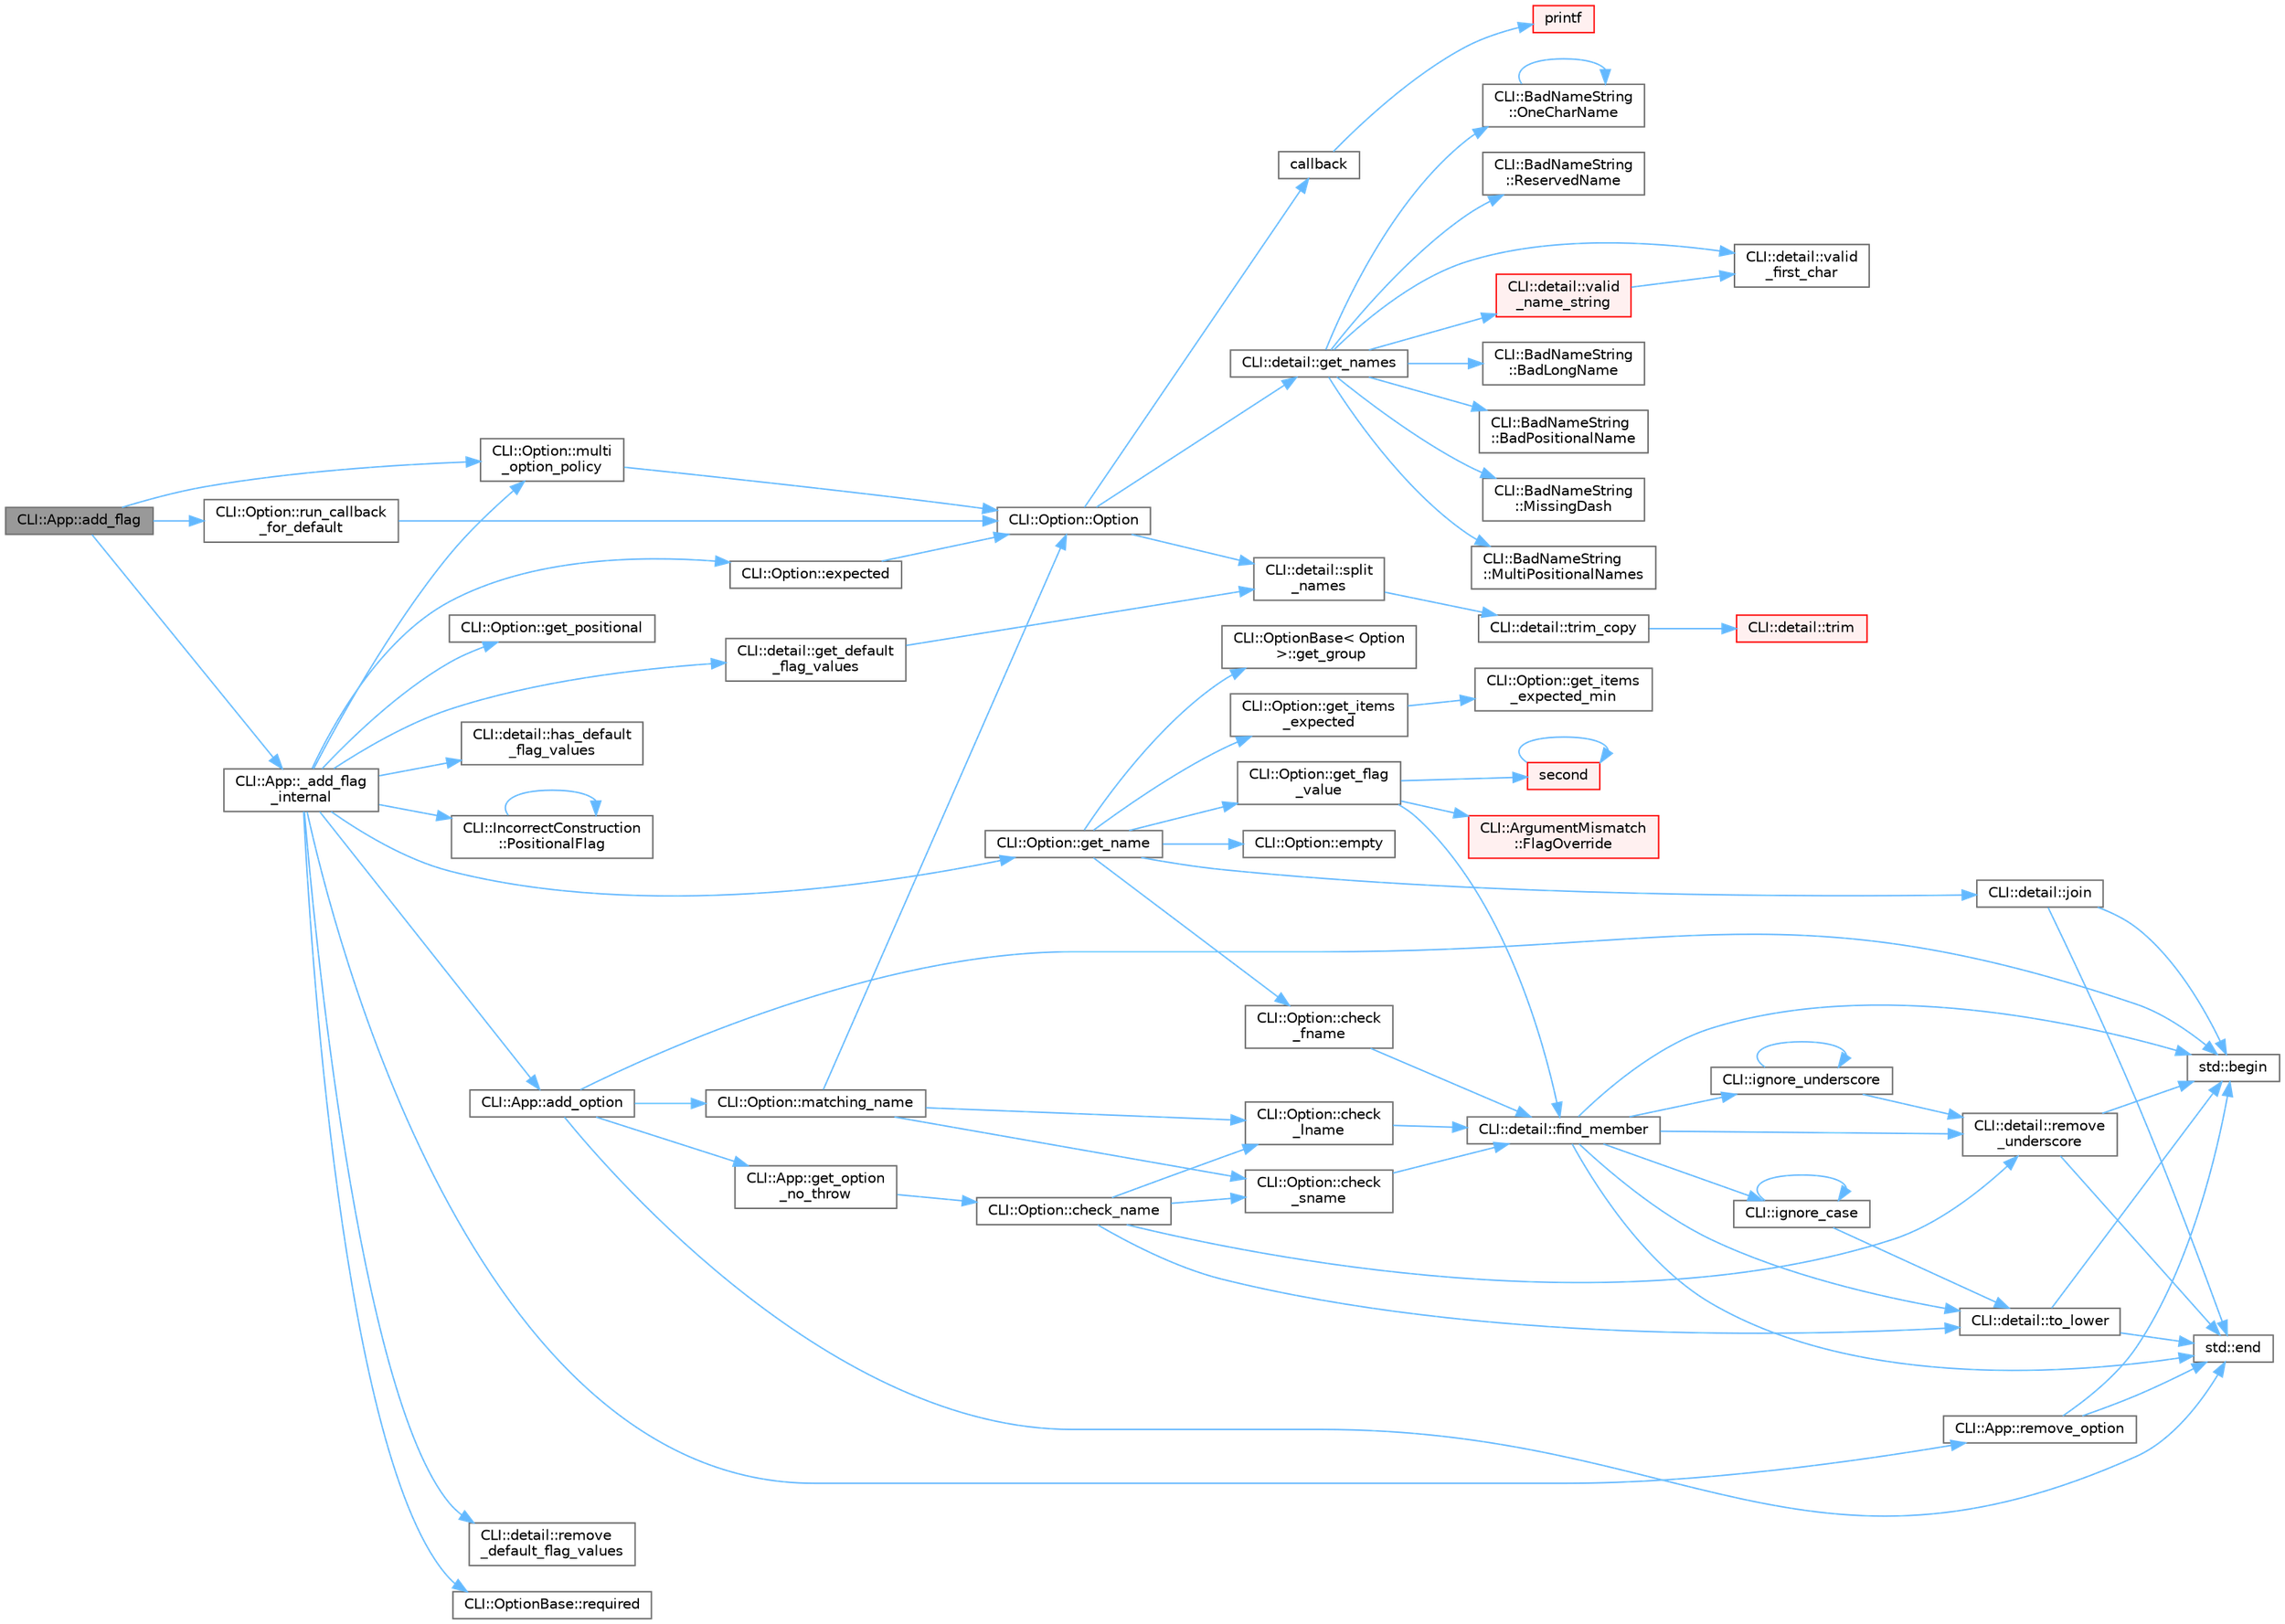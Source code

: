 digraph "CLI::App::add_flag"
{
 // LATEX_PDF_SIZE
  bgcolor="transparent";
  edge [fontname=Helvetica,fontsize=10,labelfontname=Helvetica,labelfontsize=10];
  node [fontname=Helvetica,fontsize=10,shape=box,height=0.2,width=0.4];
  rankdir="LR";
  Node1 [id="Node000001",label="CLI::App::add_flag",height=0.2,width=0.4,color="gray40", fillcolor="grey60", style="filled", fontcolor="black",tooltip="Vector version to capture multiple flags."];
  Node1 -> Node2 [id="edge1_Node000001_Node000002",color="steelblue1",style="solid",tooltip=" "];
  Node2 [id="Node000002",label="CLI::App::_add_flag\l_internal",height=0.2,width=0.4,color="grey40", fillcolor="white", style="filled",URL="$class_c_l_i_1_1_app.html#ac09345525410ce482948265f16f72cdf",tooltip="Internal function for adding a flag"];
  Node2 -> Node3 [id="edge2_Node000002_Node000003",color="steelblue1",style="solid",tooltip=" "];
  Node3 [id="Node000003",label="CLI::App::add_option",height=0.2,width=0.4,color="grey40", fillcolor="white", style="filled",URL="$class_c_l_i_1_1_app.html#adb68306d25a26400399d11efe7211dc4",tooltip=" "];
  Node3 -> Node4 [id="edge3_Node000003_Node000004",color="steelblue1",style="solid",tooltip=" "];
  Node4 [id="Node000004",label="std::begin",height=0.2,width=0.4,color="grey40", fillcolor="white", style="filled",URL="$namespacestd.html#aec76fc52a775d29bc4058c8e1405045a",tooltip=" "];
  Node3 -> Node5 [id="edge4_Node000003_Node000005",color="steelblue1",style="solid",tooltip=" "];
  Node5 [id="Node000005",label="std::end",height=0.2,width=0.4,color="grey40", fillcolor="white", style="filled",URL="$namespacestd.html#a35f71a4c49ddf38bb590177e3a4b2598",tooltip=" "];
  Node3 -> Node6 [id="edge5_Node000003_Node000006",color="steelblue1",style="solid",tooltip=" "];
  Node6 [id="Node000006",label="CLI::App::get_option\l_no_throw",height=0.2,width=0.4,color="grey40", fillcolor="white", style="filled",URL="$class_c_l_i_1_1_app.html#a029d50d6fdfde25e7f3e94ef2e525ccc",tooltip="Get an option by name (noexcept non-const version)"];
  Node6 -> Node7 [id="edge6_Node000006_Node000007",color="steelblue1",style="solid",tooltip=" "];
  Node7 [id="Node000007",label="CLI::Option::check_name",height=0.2,width=0.4,color="grey40", fillcolor="white", style="filled",URL="$class_c_l_i_1_1_option.html#a1f9eda27ddb1b2d520e29724d550f6a0",tooltip="Check a name. Requires \"-\" or \"--\" for short / long, supports positional name"];
  Node7 -> Node8 [id="edge7_Node000007_Node000008",color="steelblue1",style="solid",tooltip=" "];
  Node8 [id="Node000008",label="CLI::Option::check\l_lname",height=0.2,width=0.4,color="grey40", fillcolor="white", style="filled",URL="$class_c_l_i_1_1_option.html#a6e970efc39aa4984b9bb797d071ce34a",tooltip="Requires \"--\" to be removed from string"];
  Node8 -> Node9 [id="edge8_Node000008_Node000009",color="steelblue1",style="solid",tooltip=" "];
  Node9 [id="Node000009",label="CLI::detail::find_member",height=0.2,width=0.4,color="grey40", fillcolor="white", style="filled",URL="$namespace_c_l_i_1_1detail.html#ac94be0722dce2c7ff522ebc3fb80e33d",tooltip="Check if a string is a member of a list of strings and optionally ignore case or ignore underscores"];
  Node9 -> Node4 [id="edge9_Node000009_Node000004",color="steelblue1",style="solid",tooltip=" "];
  Node9 -> Node5 [id="edge10_Node000009_Node000005",color="steelblue1",style="solid",tooltip=" "];
  Node9 -> Node10 [id="edge11_Node000009_Node000010",color="steelblue1",style="solid",tooltip=" "];
  Node10 [id="Node000010",label="CLI::ignore_case",height=0.2,width=0.4,color="grey40", fillcolor="white", style="filled",URL="$namespace_c_l_i.html#a0c52326d2681814c22aa1a93ce43375e",tooltip="Helper function to allow ignore_case to be passed to IsMember or Transform"];
  Node10 -> Node10 [id="edge12_Node000010_Node000010",color="steelblue1",style="solid",tooltip=" "];
  Node10 -> Node11 [id="edge13_Node000010_Node000011",color="steelblue1",style="solid",tooltip=" "];
  Node11 [id="Node000011",label="CLI::detail::to_lower",height=0.2,width=0.4,color="grey40", fillcolor="white", style="filled",URL="$namespace_c_l_i_1_1detail.html#ae83709ec148057ec53df4383645727e9",tooltip="Return a lower case version of a string"];
  Node11 -> Node4 [id="edge14_Node000011_Node000004",color="steelblue1",style="solid",tooltip=" "];
  Node11 -> Node5 [id="edge15_Node000011_Node000005",color="steelblue1",style="solid",tooltip=" "];
  Node9 -> Node12 [id="edge16_Node000009_Node000012",color="steelblue1",style="solid",tooltip=" "];
  Node12 [id="Node000012",label="CLI::ignore_underscore",height=0.2,width=0.4,color="grey40", fillcolor="white", style="filled",URL="$namespace_c_l_i.html#a111b6f05d21b9b84e7ba933ade79884c",tooltip="Helper function to allow ignore_underscore to be passed to IsMember or Transform"];
  Node12 -> Node12 [id="edge17_Node000012_Node000012",color="steelblue1",style="solid",tooltip=" "];
  Node12 -> Node13 [id="edge18_Node000012_Node000013",color="steelblue1",style="solid",tooltip=" "];
  Node13 [id="Node000013",label="CLI::detail::remove\l_underscore",height=0.2,width=0.4,color="grey40", fillcolor="white", style="filled",URL="$namespace_c_l_i_1_1detail.html#a5359a7a0e33366a12e15523b100f591a",tooltip="remove underscores from a string"];
  Node13 -> Node4 [id="edge19_Node000013_Node000004",color="steelblue1",style="solid",tooltip=" "];
  Node13 -> Node5 [id="edge20_Node000013_Node000005",color="steelblue1",style="solid",tooltip=" "];
  Node9 -> Node13 [id="edge21_Node000009_Node000013",color="steelblue1",style="solid",tooltip=" "];
  Node9 -> Node11 [id="edge22_Node000009_Node000011",color="steelblue1",style="solid",tooltip=" "];
  Node7 -> Node14 [id="edge23_Node000007_Node000014",color="steelblue1",style="solid",tooltip=" "];
  Node14 [id="Node000014",label="CLI::Option::check\l_sname",height=0.2,width=0.4,color="grey40", fillcolor="white", style="filled",URL="$class_c_l_i_1_1_option.html#a46e7395f6a8a720e4305aea2edb4aa7b",tooltip="Requires \"-\" to be removed from string"];
  Node14 -> Node9 [id="edge24_Node000014_Node000009",color="steelblue1",style="solid",tooltip=" "];
  Node7 -> Node13 [id="edge25_Node000007_Node000013",color="steelblue1",style="solid",tooltip=" "];
  Node7 -> Node11 [id="edge26_Node000007_Node000011",color="steelblue1",style="solid",tooltip=" "];
  Node3 -> Node15 [id="edge27_Node000003_Node000015",color="steelblue1",style="solid",tooltip=" "];
  Node15 [id="Node000015",label="CLI::Option::matching_name",height=0.2,width=0.4,color="grey40", fillcolor="white", style="filled",URL="$class_c_l_i_1_1_option.html#a67b1e51f9f873b265dac8122746fc2d7",tooltip="If options share any of the same names, find it"];
  Node15 -> Node8 [id="edge28_Node000015_Node000008",color="steelblue1",style="solid",tooltip=" "];
  Node15 -> Node14 [id="edge29_Node000015_Node000014",color="steelblue1",style="solid",tooltip=" "];
  Node15 -> Node16 [id="edge30_Node000015_Node000016",color="steelblue1",style="solid",tooltip=" "];
  Node16 [id="Node000016",label="CLI::Option::Option",height=0.2,width=0.4,color="grey40", fillcolor="white", style="filled",URL="$class_c_l_i_1_1_option.html#a577e99d3ea33598b4dc3605f544d14fc",tooltip="Making an option by hand is not defined, it must be made by the App class"];
  Node16 -> Node17 [id="edge31_Node000016_Node000017",color="steelblue1",style="solid",tooltip=" "];
  Node17 [id="Node000017",label="callback",height=0.2,width=0.4,color="grey40", fillcolor="white", style="filled",URL="$external_2spine-runtimes_2spine-sfml_2c_2example_2main_8cpp.html#a2f27b7fc84a39cace84d90f62a8d4c8e",tooltip=" "];
  Node17 -> Node18 [id="edge32_Node000017_Node000018",color="steelblue1",style="solid",tooltip=" "];
  Node18 [id="Node000018",label="printf",height=0.2,width=0.4,color="red", fillcolor="#FFF0F0", style="filled",URL="$printf_8h.html#aee3ed3a831f25f07e7be3919fff2203a",tooltip=" "];
  Node16 -> Node49 [id="edge33_Node000016_Node000049",color="steelblue1",style="solid",tooltip=" "];
  Node49 [id="Node000049",label="CLI::detail::get_names",height=0.2,width=0.4,color="grey40", fillcolor="white", style="filled",URL="$namespace_c_l_i_1_1detail.html#a6c9c870c5f7cd261e7363cb862634a3a",tooltip="Get a vector of short names, one of long names, and a single name"];
  Node49 -> Node50 [id="edge34_Node000049_Node000050",color="steelblue1",style="solid",tooltip=" "];
  Node50 [id="Node000050",label="CLI::BadNameString\l::BadLongName",height=0.2,width=0.4,color="grey40", fillcolor="white", style="filled",URL="$class_c_l_i_1_1_bad_name_string.html#a4c84dfdba8d943ad494daead50c9097d",tooltip=" "];
  Node49 -> Node51 [id="edge35_Node000049_Node000051",color="steelblue1",style="solid",tooltip=" "];
  Node51 [id="Node000051",label="CLI::BadNameString\l::BadPositionalName",height=0.2,width=0.4,color="grey40", fillcolor="white", style="filled",URL="$class_c_l_i_1_1_bad_name_string.html#a6dd4927b244bb94d306c805f87f47e4b",tooltip=" "];
  Node49 -> Node52 [id="edge36_Node000049_Node000052",color="steelblue1",style="solid",tooltip=" "];
  Node52 [id="Node000052",label="CLI::BadNameString\l::MissingDash",height=0.2,width=0.4,color="grey40", fillcolor="white", style="filled",URL="$class_c_l_i_1_1_bad_name_string.html#a17d7fdda9def1c79a9b86d04cfd35f75",tooltip=" "];
  Node49 -> Node53 [id="edge37_Node000049_Node000053",color="steelblue1",style="solid",tooltip=" "];
  Node53 [id="Node000053",label="CLI::BadNameString\l::MultiPositionalNames",height=0.2,width=0.4,color="grey40", fillcolor="white", style="filled",URL="$class_c_l_i_1_1_bad_name_string.html#ac798ab322c49c3f922e325d269070c38",tooltip=" "];
  Node49 -> Node54 [id="edge38_Node000049_Node000054",color="steelblue1",style="solid",tooltip=" "];
  Node54 [id="Node000054",label="CLI::BadNameString\l::OneCharName",height=0.2,width=0.4,color="grey40", fillcolor="white", style="filled",URL="$class_c_l_i_1_1_bad_name_string.html#a5c63c850d783ad2b132085266269bcdc",tooltip=" "];
  Node54 -> Node54 [id="edge39_Node000054_Node000054",color="steelblue1",style="solid",tooltip=" "];
  Node49 -> Node55 [id="edge40_Node000049_Node000055",color="steelblue1",style="solid",tooltip=" "];
  Node55 [id="Node000055",label="CLI::BadNameString\l::ReservedName",height=0.2,width=0.4,color="grey40", fillcolor="white", style="filled",URL="$class_c_l_i_1_1_bad_name_string.html#aa0fef0fbc4ab0a29a839eb98e2ee6740",tooltip=" "];
  Node49 -> Node56 [id="edge41_Node000049_Node000056",color="steelblue1",style="solid",tooltip=" "];
  Node56 [id="Node000056",label="CLI::detail::valid\l_first_char",height=0.2,width=0.4,color="grey40", fillcolor="white", style="filled",URL="$namespace_c_l_i_1_1detail.html#a3a05d1129df69e88135e178137b1fd89",tooltip=" "];
  Node49 -> Node57 [id="edge42_Node000049_Node000057",color="steelblue1",style="solid",tooltip=" "];
  Node57 [id="Node000057",label="CLI::detail::valid\l_name_string",height=0.2,width=0.4,color="red", fillcolor="#FFF0F0", style="filled",URL="$namespace_c_l_i_1_1detail.html#ad3018ff84d2bb41b5cb5ec0efaebbeae",tooltip="Verify an option/subcommand name"];
  Node57 -> Node56 [id="edge43_Node000057_Node000056",color="steelblue1",style="solid",tooltip=" "];
  Node16 -> Node60 [id="edge44_Node000016_Node000060",color="steelblue1",style="solid",tooltip=" "];
  Node60 [id="Node000060",label="CLI::detail::split\l_names",height=0.2,width=0.4,color="grey40", fillcolor="white", style="filled",URL="$namespace_c_l_i_1_1detail.html#ac8a8403ca4cfb40e30979111083c0c1c",tooltip=" "];
  Node60 -> Node61 [id="edge45_Node000060_Node000061",color="steelblue1",style="solid",tooltip=" "];
  Node61 [id="Node000061",label="CLI::detail::trim_copy",height=0.2,width=0.4,color="grey40", fillcolor="white", style="filled",URL="$namespace_c_l_i_1_1detail.html#a5c7b00a328b3b2da564794081646c251",tooltip="Make a copy of the string and then trim it"];
  Node61 -> Node62 [id="edge46_Node000061_Node000062",color="steelblue1",style="solid",tooltip=" "];
  Node62 [id="Node000062",label="CLI::detail::trim",height=0.2,width=0.4,color="red", fillcolor="#FFF0F0", style="filled",URL="$namespace_c_l_i_1_1detail.html#a621323632158048f6168deacc432b838",tooltip="Trim whitespace from string"];
  Node2 -> Node65 [id="edge47_Node000002_Node000065",color="steelblue1",style="solid",tooltip=" "];
  Node65 [id="Node000065",label="CLI::Option::expected",height=0.2,width=0.4,color="grey40", fillcolor="white", style="filled",URL="$class_c_l_i_1_1_option.html#a0b7cf6e62c1800a53ad314772eef6ed1",tooltip="Set the number of expected arguments"];
  Node65 -> Node16 [id="edge48_Node000065_Node000016",color="steelblue1",style="solid",tooltip=" "];
  Node2 -> Node66 [id="edge49_Node000002_Node000066",color="steelblue1",style="solid",tooltip=" "];
  Node66 [id="Node000066",label="CLI::detail::get_default\l_flag_values",height=0.2,width=0.4,color="grey40", fillcolor="white", style="filled",URL="$namespace_c_l_i_1_1detail.html#a01343c353c26ada5379fb84cbd3b01c8",tooltip="extract default flag values either {def} or starting with a !"];
  Node66 -> Node60 [id="edge50_Node000066_Node000060",color="steelblue1",style="solid",tooltip=" "];
  Node2 -> Node67 [id="edge51_Node000002_Node000067",color="steelblue1",style="solid",tooltip=" "];
  Node67 [id="Node000067",label="CLI::Option::get_name",height=0.2,width=0.4,color="grey40", fillcolor="white", style="filled",URL="$class_c_l_i_1_1_option.html#a47e135d5198fd9df5b481091d2538b60",tooltip="Gets a comma separated list of names. Will include / prefer the positional name if positional is true..."];
  Node67 -> Node68 [id="edge52_Node000067_Node000068",color="steelblue1",style="solid",tooltip=" "];
  Node68 [id="Node000068",label="CLI::Option::check\l_fname",height=0.2,width=0.4,color="grey40", fillcolor="white", style="filled",URL="$class_c_l_i_1_1_option.html#a331870cf4db8893cac3af126aac487a8",tooltip="Requires \"--\" to be removed from string"];
  Node68 -> Node9 [id="edge53_Node000068_Node000009",color="steelblue1",style="solid",tooltip=" "];
  Node67 -> Node69 [id="edge54_Node000067_Node000069",color="steelblue1",style="solid",tooltip=" "];
  Node69 [id="Node000069",label="CLI::Option::empty",height=0.2,width=0.4,color="grey40", fillcolor="white", style="filled",URL="$class_c_l_i_1_1_option.html#ab9d324306095b7af93bc09812f5b4dec",tooltip="True if the option was not passed"];
  Node67 -> Node70 [id="edge55_Node000067_Node000070",color="steelblue1",style="solid",tooltip=" "];
  Node70 [id="Node000070",label="CLI::Option::get_flag\l_value",height=0.2,width=0.4,color="grey40", fillcolor="white", style="filled",URL="$class_c_l_i_1_1_option.html#aa006173c1a09b0ed01bff4b305b042ca",tooltip=" "];
  Node70 -> Node9 [id="edge56_Node000070_Node000009",color="steelblue1",style="solid",tooltip=" "];
  Node70 -> Node71 [id="edge57_Node000070_Node000071",color="steelblue1",style="solid",tooltip=" "];
  Node71 [id="Node000071",label="CLI::ArgumentMismatch\l::FlagOverride",height=0.2,width=0.4,color="red", fillcolor="#FFF0F0", style="filled",URL="$class_c_l_i_1_1_argument_mismatch.html#af40fccb119664c7c5025bba76fb2d7e2",tooltip=" "];
  Node70 -> Node75 [id="edge58_Node000070_Node000075",color="steelblue1",style="solid",tooltip=" "];
  Node75 [id="Node000075",label="second",height=0.2,width=0.4,color="red", fillcolor="#FFF0F0", style="filled",URL="$second___n_o_n_e_8f.html#ae9f971a8b343bd2fcb85c3b16da97f10",tooltip="SECOND returns nothing"];
  Node75 -> Node75 [id="edge59_Node000075_Node000075",color="steelblue1",style="solid",tooltip=" "];
  Node67 -> Node76 [id="edge60_Node000067_Node000076",color="steelblue1",style="solid",tooltip=" "];
  Node76 [id="Node000076",label="CLI::OptionBase\< Option\l \>::get_group",height=0.2,width=0.4,color="grey40", fillcolor="white", style="filled",URL="$class_c_l_i_1_1_option_base.html#aeb86193da05c10a12814ce45d2d16e0d",tooltip=" "];
  Node67 -> Node77 [id="edge61_Node000067_Node000077",color="steelblue1",style="solid",tooltip=" "];
  Node77 [id="Node000077",label="CLI::Option::get_items\l_expected",height=0.2,width=0.4,color="grey40", fillcolor="white", style="filled",URL="$class_c_l_i_1_1_option.html#aa12c4f65cf2ac9c58ebe050c46603fc0",tooltip="The total min number of expected string values to be used"];
  Node77 -> Node78 [id="edge62_Node000077_Node000078",color="steelblue1",style="solid",tooltip=" "];
  Node78 [id="Node000078",label="CLI::Option::get_items\l_expected_min",height=0.2,width=0.4,color="grey40", fillcolor="white", style="filled",URL="$class_c_l_i_1_1_option.html#a65f68eaa288d2608560ae87f3c36f6fa",tooltip="The total min number of expected string values to be used"];
  Node67 -> Node79 [id="edge63_Node000067_Node000079",color="steelblue1",style="solid",tooltip=" "];
  Node79 [id="Node000079",label="CLI::detail::join",height=0.2,width=0.4,color="grey40", fillcolor="white", style="filled",URL="$namespace_c_l_i_1_1detail.html#ab351f13ec104e2cba19ec6baf4a552f6",tooltip="Simple function to join a string"];
  Node79 -> Node4 [id="edge64_Node000079_Node000004",color="steelblue1",style="solid",tooltip=" "];
  Node79 -> Node5 [id="edge65_Node000079_Node000005",color="steelblue1",style="solid",tooltip=" "];
  Node2 -> Node80 [id="edge66_Node000002_Node000080",color="steelblue1",style="solid",tooltip=" "];
  Node80 [id="Node000080",label="CLI::Option::get_positional",height=0.2,width=0.4,color="grey40", fillcolor="white", style="filled",URL="$class_c_l_i_1_1_option.html#a0f23a3a1ed7c5a47585117a4c9f27120",tooltip="True if the argument can be given directly"];
  Node2 -> Node81 [id="edge67_Node000002_Node000081",color="steelblue1",style="solid",tooltip=" "];
  Node81 [id="Node000081",label="CLI::detail::has_default\l_flag_values",height=0.2,width=0.4,color="grey40", fillcolor="white", style="filled",URL="$namespace_c_l_i_1_1detail.html#ae89da9fa11d234a8bf504d6ec85133cc",tooltip="check if the flag definitions has possible false flags"];
  Node2 -> Node82 [id="edge68_Node000002_Node000082",color="steelblue1",style="solid",tooltip=" "];
  Node82 [id="Node000082",label="CLI::Option::multi\l_option_policy",height=0.2,width=0.4,color="grey40", fillcolor="white", style="filled",URL="$class_c_l_i_1_1_option.html#a849a0cf07784e81b514761722a0d9efc",tooltip="Take the last argument if given multiple times (or another policy)"];
  Node82 -> Node16 [id="edge69_Node000082_Node000016",color="steelblue1",style="solid",tooltip=" "];
  Node2 -> Node83 [id="edge70_Node000002_Node000083",color="steelblue1",style="solid",tooltip=" "];
  Node83 [id="Node000083",label="CLI::IncorrectConstruction\l::PositionalFlag",height=0.2,width=0.4,color="grey40", fillcolor="white", style="filled",URL="$class_c_l_i_1_1_incorrect_construction.html#a90eef424efd6e5b6cb8874ba2e53ce08",tooltip=" "];
  Node83 -> Node83 [id="edge71_Node000083_Node000083",color="steelblue1",style="solid",tooltip=" "];
  Node2 -> Node84 [id="edge72_Node000002_Node000084",color="steelblue1",style="solid",tooltip=" "];
  Node84 [id="Node000084",label="CLI::detail::remove\l_default_flag_values",height=0.2,width=0.4,color="grey40", fillcolor="white", style="filled",URL="$namespace_c_l_i_1_1detail.html#a35553311017b07811ce81db2f560cb3d",tooltip=" "];
  Node2 -> Node85 [id="edge73_Node000002_Node000085",color="steelblue1",style="solid",tooltip=" "];
  Node85 [id="Node000085",label="CLI::App::remove_option",height=0.2,width=0.4,color="grey40", fillcolor="white", style="filled",URL="$class_c_l_i_1_1_app.html#a8e09991d2a23ae48aff139c8eda5f6c7",tooltip="Removes an option from the App. Takes an option pointer. Returns true if found and removed."];
  Node85 -> Node4 [id="edge74_Node000085_Node000004",color="steelblue1",style="solid",tooltip=" "];
  Node85 -> Node5 [id="edge75_Node000085_Node000005",color="steelblue1",style="solid",tooltip=" "];
  Node2 -> Node86 [id="edge76_Node000002_Node000086",color="steelblue1",style="solid",tooltip=" "];
  Node86 [id="Node000086",label="CLI::OptionBase::required",height=0.2,width=0.4,color="grey40", fillcolor="white", style="filled",URL="$class_c_l_i_1_1_option_base.html#af18d4c8d8c2392b6947db9179110289a",tooltip="Set the option as required"];
  Node1 -> Node82 [id="edge77_Node000001_Node000082",color="steelblue1",style="solid",tooltip=" "];
  Node1 -> Node87 [id="edge78_Node000001_Node000087",color="steelblue1",style="solid",tooltip=" "];
  Node87 [id="Node000087",label="CLI::Option::run_callback\l_for_default",height=0.2,width=0.4,color="grey40", fillcolor="white", style="filled",URL="$class_c_l_i_1_1_option.html#a81a26e9320e4ec616fbbd6fa3ad60ef7",tooltip=" "];
  Node87 -> Node16 [id="edge79_Node000087_Node000016",color="steelblue1",style="solid",tooltip=" "];
}
